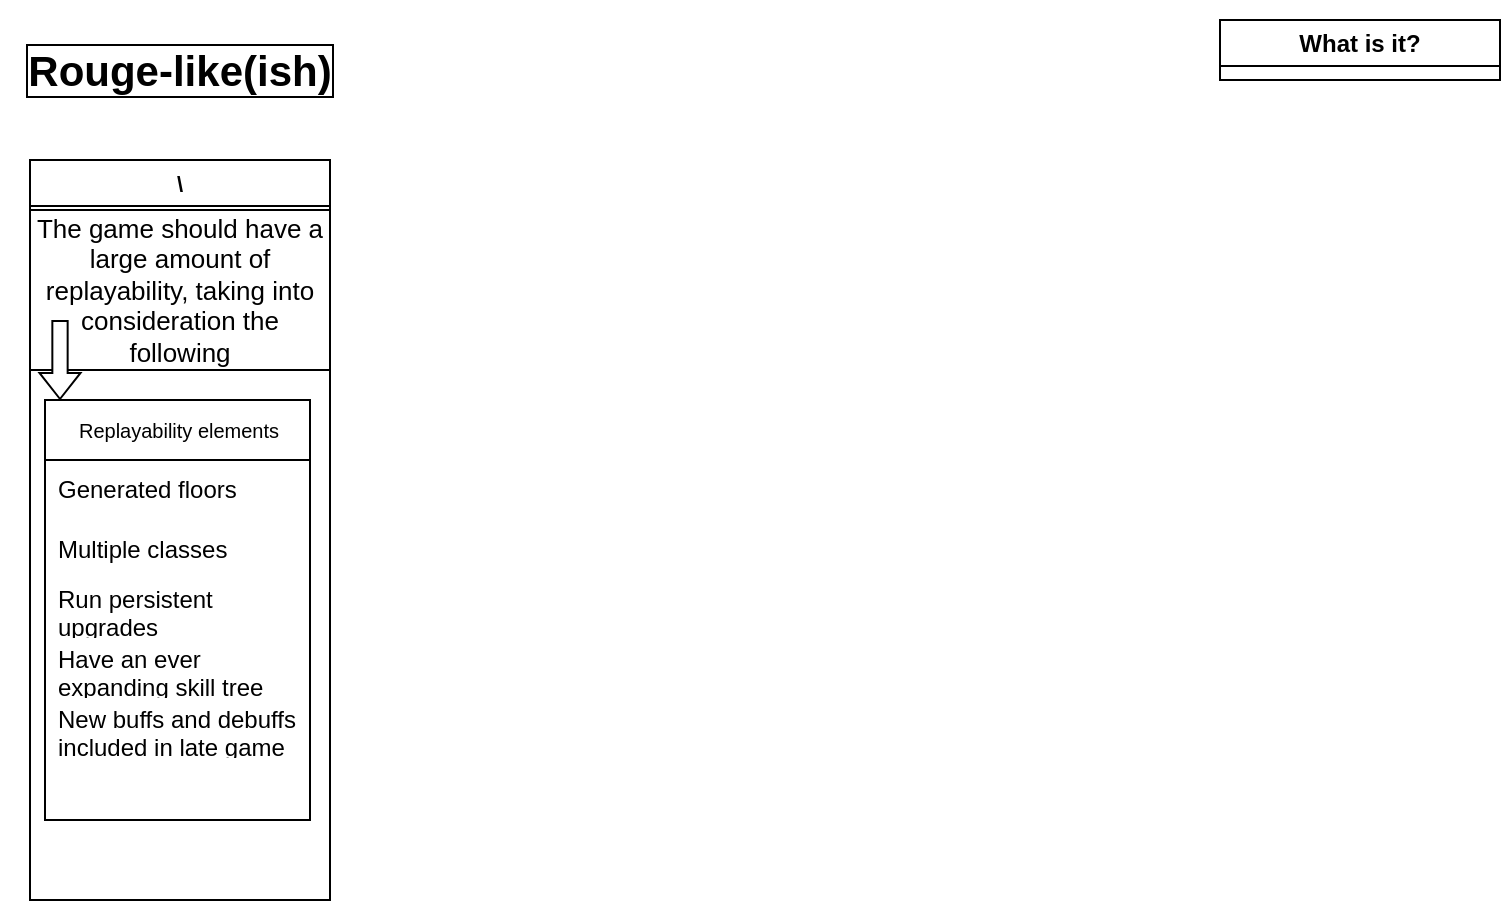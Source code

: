 <mxfile version="22.0.8" type="github">
  <diagram name="Page-1" id="UqBkJizWmmfB_0PGB-_P">
    <mxGraphModel dx="880" dy="519" grid="1" gridSize="10" guides="1" tooltips="1" connect="1" arrows="1" fold="1" page="1" pageScale="1" pageWidth="850" pageHeight="1100" math="0" shadow="0">
      <root>
        <mxCell id="0" />
        <mxCell id="1" parent="0" />
        <mxCell id="dO8svos2LEMkDAMB7f7Z-1" value="Rouge-like(ish)" style="text;strokeColor=none;fillColor=none;align=center;verticalAlign=middle;rounded=0;fontSize=21;fontStyle=1;labelBorderColor=default;labelBackgroundColor=default;whiteSpace=wrap;html=1;" parent="1" vertex="1">
          <mxGeometry width="180" height="70" as="geometry" />
        </mxCell>
        <mxCell id="dO8svos2LEMkDAMB7f7Z-2" value="What is it?" style="swimlane;whiteSpace=wrap;html=1;" parent="1" vertex="1" collapsed="1">
          <mxGeometry x="610" y="10" width="140" height="30" as="geometry">
            <mxRectangle x="610" y="10" width="230" height="220" as="alternateBounds" />
          </mxGeometry>
        </mxCell>
        <mxCell id="dO8svos2LEMkDAMB7f7Z-6" value="The idea is to make a dungeon crawler rouge-like(ish) game, with run-persistent levels, randomly generated maps(ill handle this, it cant be too hard), class specific weapons, gear, upgrades, and other such rouge-like(ish) things." style="rounded=1;whiteSpace=wrap;html=1;fontSize=8;" parent="dO8svos2LEMkDAMB7f7Z-2" vertex="1">
          <mxGeometry x="10" y="30" width="115" height="100" as="geometry" />
        </mxCell>
        <mxCell id="dO8svos2LEMkDAMB7f7Z-7" value="&lt;font style=&quot;font-size: 6px;&quot;&gt;The players main objective would be to get as far into the dungeon as possible, and along the way the player would encounter bosses and other dangers inside of this dungeon.&lt;br&gt;They would also get the option to receive an upgrade after each level (thus adding the most important rouge-like element&lt;/font&gt;" style="rounded=1;whiteSpace=wrap;html=1;fontSize=8;" parent="dO8svos2LEMkDAMB7f7Z-2" vertex="1">
          <mxGeometry x="110" y="110" width="115" height="100" as="geometry" />
        </mxCell>
        <mxCell id="dO8svos2LEMkDAMB7f7Z-9" value="\" style="swimlane;whiteSpace=wrap;html=1;fontSize=11;startSize=23;" parent="1" vertex="1">
          <mxGeometry x="15" y="80" width="150" height="370" as="geometry">
            <mxRectangle x="15" y="80" width="155" height="20" as="alternateBounds" />
          </mxGeometry>
        </mxCell>
        <mxCell id="j2PbD-3YE8Rhm5KDEGp--5" value="&lt;font style=&quot;font-size: 13px;&quot;&gt;The game should have a large amount of replayability, taking into consideration the following&lt;br style=&quot;font-size: 13px;&quot;&gt;&lt;/font&gt;" style="rounded=0;whiteSpace=wrap;html=1;fontSize=13;" parent="dO8svos2LEMkDAMB7f7Z-9" vertex="1">
          <mxGeometry y="25" width="150" height="80" as="geometry" />
        </mxCell>
        <mxCell id="j2PbD-3YE8Rhm5KDEGp--7" value="" style="shape=flexArrow;endArrow=classic;html=1;rounded=0;fillColor=default;strokeWidth=1;endWidth=11.852;endSize=4.02;width=7.654;" parent="dO8svos2LEMkDAMB7f7Z-9" edge="1">
          <mxGeometry width="50" height="50" relative="1" as="geometry">
            <mxPoint x="15" y="80" as="sourcePoint" />
            <mxPoint x="15" y="120" as="targetPoint" />
          </mxGeometry>
        </mxCell>
        <mxCell id="j2PbD-3YE8Rhm5KDEGp--8" value="&lt;font style=&quot;font-size: 10px;&quot;&gt;Replayability elements&lt;/font&gt;" style="swimlane;fontStyle=0;childLayout=stackLayout;horizontal=1;startSize=30;horizontalStack=0;resizeParent=1;resizeParentMax=0;resizeLast=0;collapsible=1;marginBottom=0;whiteSpace=wrap;html=1;fontSize=10;" parent="dO8svos2LEMkDAMB7f7Z-9" vertex="1">
          <mxGeometry x="7.5" y="120" width="132.5" height="210" as="geometry">
            <mxRectangle x="7.5" y="120" width="135" height="30" as="alternateBounds" />
          </mxGeometry>
        </mxCell>
        <mxCell id="j2PbD-3YE8Rhm5KDEGp--9" value="Generated floors" style="text;strokeColor=none;fillColor=none;align=left;verticalAlign=middle;spacingLeft=4;spacingRight=4;overflow=hidden;points=[[0,0.5],[1,0.5]];portConstraint=eastwest;rotatable=0;whiteSpace=wrap;html=1;" parent="j2PbD-3YE8Rhm5KDEGp--8" vertex="1">
          <mxGeometry y="30" width="132.5" height="30" as="geometry" />
        </mxCell>
        <mxCell id="j2PbD-3YE8Rhm5KDEGp--10" value="Multiple classes" style="text;strokeColor=none;fillColor=none;align=left;verticalAlign=middle;spacingLeft=4;spacingRight=4;overflow=hidden;points=[[0,0.5],[1,0.5]];portConstraint=eastwest;rotatable=0;whiteSpace=wrap;html=1;" parent="j2PbD-3YE8Rhm5KDEGp--8" vertex="1">
          <mxGeometry y="60" width="132.5" height="30" as="geometry" />
        </mxCell>
        <mxCell id="j2PbD-3YE8Rhm5KDEGp--11" value="Run persistent upgrades" style="text;strokeColor=none;fillColor=none;align=left;verticalAlign=middle;spacingLeft=4;spacingRight=4;overflow=hidden;points=[[0,0.5],[1,0.5]];portConstraint=eastwest;rotatable=0;whiteSpace=wrap;html=1;" parent="j2PbD-3YE8Rhm5KDEGp--8" vertex="1">
          <mxGeometry y="90" width="132.5" height="30" as="geometry" />
        </mxCell>
        <mxCell id="K59aDgIXz46Z20-zy-cG-13" value="Have an ever expanding skill tree" style="text;strokeColor=none;fillColor=none;align=left;verticalAlign=middle;spacingLeft=4;spacingRight=4;overflow=hidden;points=[[0,0.5],[1,0.5]];portConstraint=eastwest;rotatable=0;whiteSpace=wrap;html=1;" vertex="1" parent="j2PbD-3YE8Rhm5KDEGp--8">
          <mxGeometry y="120" width="132.5" height="30" as="geometry" />
        </mxCell>
        <mxCell id="K59aDgIXz46Z20-zy-cG-14" value="New buffs and debuffs included in late game" style="text;strokeColor=none;fillColor=none;align=left;verticalAlign=middle;spacingLeft=4;spacingRight=4;overflow=hidden;points=[[0,0.5],[1,0.5]];portConstraint=eastwest;rotatable=0;whiteSpace=wrap;html=1;" vertex="1" parent="j2PbD-3YE8Rhm5KDEGp--8">
          <mxGeometry y="150" width="132.5" height="30" as="geometry" />
        </mxCell>
        <mxCell id="K59aDgIXz46Z20-zy-cG-15" style="text;strokeColor=none;fillColor=none;align=left;verticalAlign=middle;spacingLeft=4;spacingRight=4;overflow=hidden;points=[[0,0.5],[1,0.5]];portConstraint=eastwest;rotatable=0;whiteSpace=wrap;html=1;" vertex="1" parent="j2PbD-3YE8Rhm5KDEGp--8">
          <mxGeometry y="180" width="132.5" height="30" as="geometry" />
        </mxCell>
      </root>
    </mxGraphModel>
  </diagram>
</mxfile>
